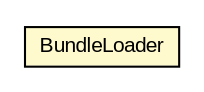 #!/usr/local/bin/dot
#
# Class diagram 
# Generated by UMLGraph version R5_6-24-gf6e263 (http://www.umlgraph.org/)
#

digraph G {
	edge [fontname="arial",fontsize=10,labelfontname="arial",labelfontsize=10];
	node [fontname="arial",fontsize=10,shape=plaintext];
	nodesep=0.25;
	ranksep=0.5;
	// org.miloss.fgsms.common.BundleLoader
	c203851 [label=<<table title="org.miloss.fgsms.common.BundleLoader" border="0" cellborder="1" cellspacing="0" cellpadding="2" port="p" bgcolor="lemonChiffon" href="./BundleLoader.html">
		<tr><td><table border="0" cellspacing="0" cellpadding="1">
<tr><td align="center" balign="center"> BundleLoader </td></tr>
		</table></td></tr>
		</table>>, URL="./BundleLoader.html", fontname="arial", fontcolor="black", fontsize=10.0];
}

